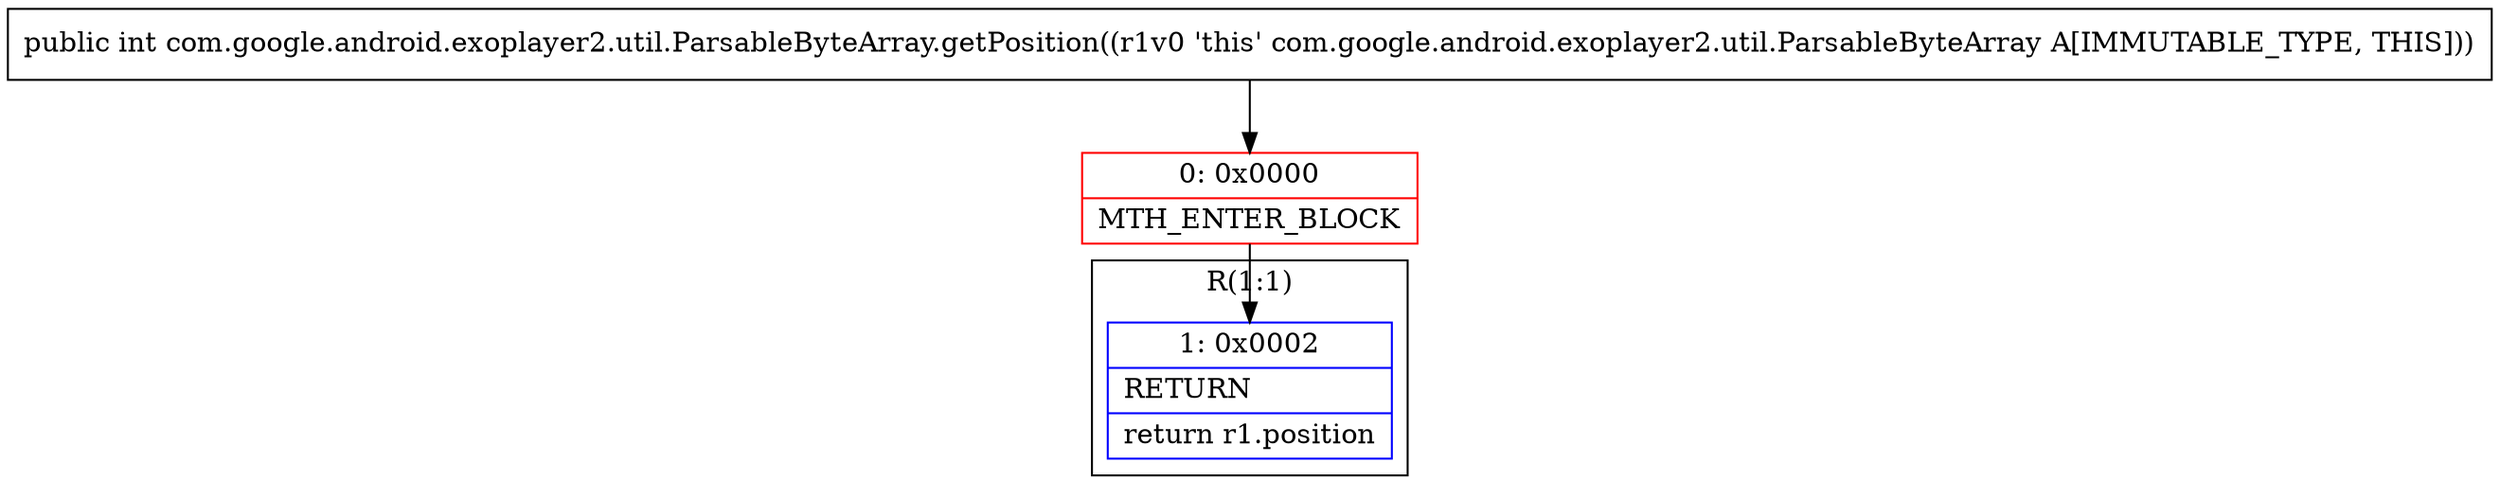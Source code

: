 digraph "CFG forcom.google.android.exoplayer2.util.ParsableByteArray.getPosition()I" {
subgraph cluster_Region_2059929466 {
label = "R(1:1)";
node [shape=record,color=blue];
Node_1 [shape=record,label="{1\:\ 0x0002|RETURN\l|return r1.position\l}"];
}
Node_0 [shape=record,color=red,label="{0\:\ 0x0000|MTH_ENTER_BLOCK\l}"];
MethodNode[shape=record,label="{public int com.google.android.exoplayer2.util.ParsableByteArray.getPosition((r1v0 'this' com.google.android.exoplayer2.util.ParsableByteArray A[IMMUTABLE_TYPE, THIS])) }"];
MethodNode -> Node_0;
Node_0 -> Node_1;
}


